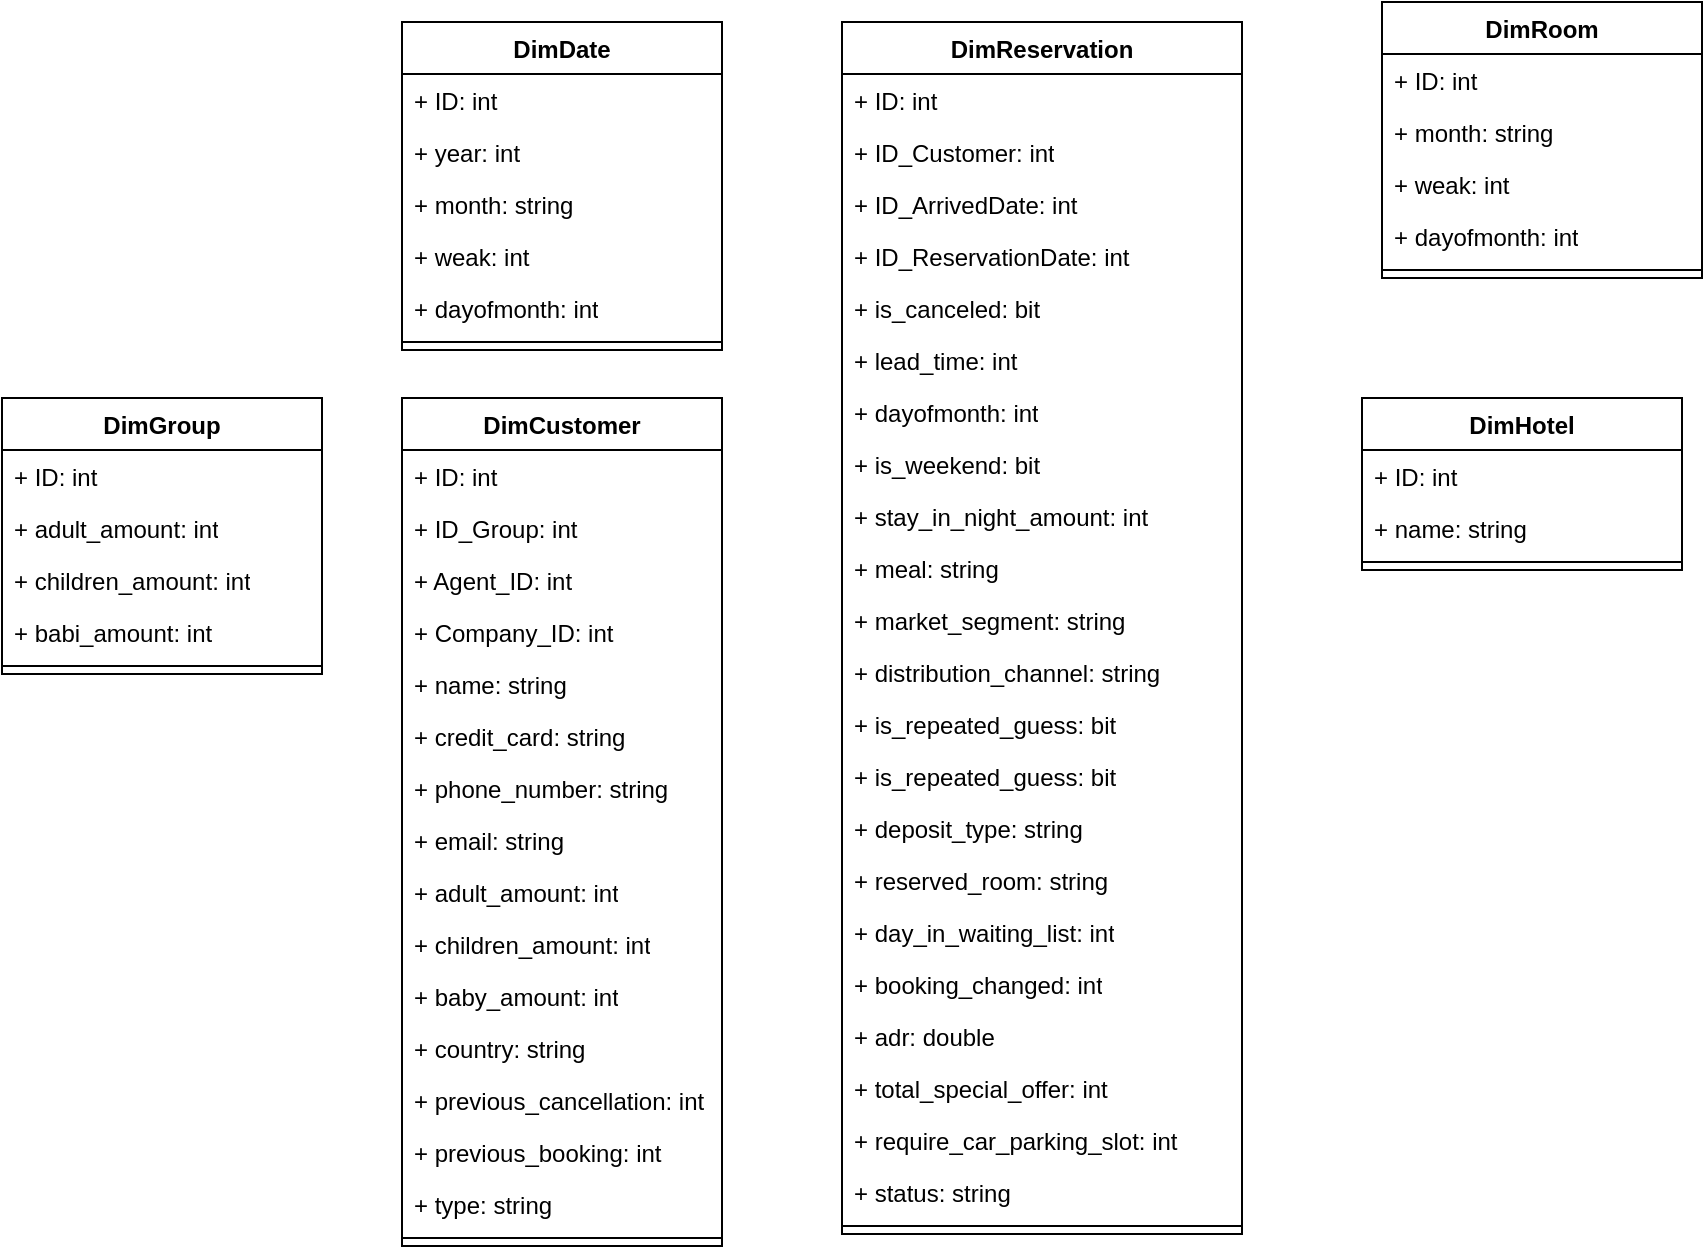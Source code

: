 <mxfile version="27.0.3">
  <diagram name="Trang-1" id="O8VBqgCAW5nWOPNzIpjL">
    <mxGraphModel dx="2108" dy="527" grid="1" gridSize="10" guides="1" tooltips="1" connect="1" arrows="1" fold="1" page="1" pageScale="1" pageWidth="827" pageHeight="1169" math="0" shadow="0">
      <root>
        <mxCell id="0" />
        <mxCell id="1" parent="0" />
        <mxCell id="BqJXCuTpziWiQyvl2HGv-5" value="DimDate" style="swimlane;fontStyle=1;align=center;verticalAlign=top;childLayout=stackLayout;horizontal=1;startSize=26;horizontalStack=0;resizeParent=1;resizeParentMax=0;resizeLast=0;collapsible=1;marginBottom=0;whiteSpace=wrap;html=1;" parent="1" vertex="1">
          <mxGeometry x="130" y="20" width="160" height="164" as="geometry" />
        </mxCell>
        <mxCell id="OP2TxSbNLf1nUNfOyh6I-47" value="+ ID: int" style="text;strokeColor=none;fillColor=none;align=left;verticalAlign=top;spacingLeft=4;spacingRight=4;overflow=hidden;rotatable=0;points=[[0,0.5],[1,0.5]];portConstraint=eastwest;whiteSpace=wrap;html=1;" vertex="1" parent="BqJXCuTpziWiQyvl2HGv-5">
          <mxGeometry y="26" width="160" height="26" as="geometry" />
        </mxCell>
        <mxCell id="BqJXCuTpziWiQyvl2HGv-6" value="+ year: int" style="text;strokeColor=none;fillColor=none;align=left;verticalAlign=top;spacingLeft=4;spacingRight=4;overflow=hidden;rotatable=0;points=[[0,0.5],[1,0.5]];portConstraint=eastwest;whiteSpace=wrap;html=1;" parent="BqJXCuTpziWiQyvl2HGv-5" vertex="1">
          <mxGeometry y="52" width="160" height="26" as="geometry" />
        </mxCell>
        <mxCell id="BqJXCuTpziWiQyvl2HGv-9" value="+ month: string" style="text;strokeColor=none;fillColor=none;align=left;verticalAlign=top;spacingLeft=4;spacingRight=4;overflow=hidden;rotatable=0;points=[[0,0.5],[1,0.5]];portConstraint=eastwest;whiteSpace=wrap;html=1;" parent="BqJXCuTpziWiQyvl2HGv-5" vertex="1">
          <mxGeometry y="78" width="160" height="26" as="geometry" />
        </mxCell>
        <mxCell id="BqJXCuTpziWiQyvl2HGv-11" value="+ weak: int" style="text;strokeColor=none;fillColor=none;align=left;verticalAlign=top;spacingLeft=4;spacingRight=4;overflow=hidden;rotatable=0;points=[[0,0.5],[1,0.5]];portConstraint=eastwest;whiteSpace=wrap;html=1;" parent="BqJXCuTpziWiQyvl2HGv-5" vertex="1">
          <mxGeometry y="104" width="160" height="26" as="geometry" />
        </mxCell>
        <mxCell id="BqJXCuTpziWiQyvl2HGv-10" value="+ dayofmonth: int" style="text;strokeColor=none;fillColor=none;align=left;verticalAlign=top;spacingLeft=4;spacingRight=4;overflow=hidden;rotatable=0;points=[[0,0.5],[1,0.5]];portConstraint=eastwest;whiteSpace=wrap;html=1;" parent="BqJXCuTpziWiQyvl2HGv-5" vertex="1">
          <mxGeometry y="130" width="160" height="26" as="geometry" />
        </mxCell>
        <mxCell id="BqJXCuTpziWiQyvl2HGv-7" value="" style="line;strokeWidth=1;fillColor=none;align=left;verticalAlign=middle;spacingTop=-1;spacingLeft=3;spacingRight=3;rotatable=0;labelPosition=right;points=[];portConstraint=eastwest;strokeColor=inherit;" parent="BqJXCuTpziWiQyvl2HGv-5" vertex="1">
          <mxGeometry y="156" width="160" height="8" as="geometry" />
        </mxCell>
        <mxCell id="OP2TxSbNLf1nUNfOyh6I-7" value="DimReservation" style="swimlane;fontStyle=1;align=center;verticalAlign=top;childLayout=stackLayout;horizontal=1;startSize=26;horizontalStack=0;resizeParent=1;resizeParentMax=0;resizeLast=0;collapsible=1;marginBottom=0;whiteSpace=wrap;html=1;" vertex="1" parent="1">
          <mxGeometry x="350" y="20" width="200" height="606" as="geometry" />
        </mxCell>
        <mxCell id="OP2TxSbNLf1nUNfOyh6I-8" value="+ ID: int" style="text;strokeColor=none;fillColor=none;align=left;verticalAlign=top;spacingLeft=4;spacingRight=4;overflow=hidden;rotatable=0;points=[[0,0.5],[1,0.5]];portConstraint=eastwest;whiteSpace=wrap;html=1;" vertex="1" parent="OP2TxSbNLf1nUNfOyh6I-7">
          <mxGeometry y="26" width="200" height="26" as="geometry" />
        </mxCell>
        <mxCell id="OP2TxSbNLf1nUNfOyh6I-46" value="+ ID_Customer: int" style="text;strokeColor=none;fillColor=none;align=left;verticalAlign=top;spacingLeft=4;spacingRight=4;overflow=hidden;rotatable=0;points=[[0,0.5],[1,0.5]];portConstraint=eastwest;whiteSpace=wrap;html=1;" vertex="1" parent="OP2TxSbNLf1nUNfOyh6I-7">
          <mxGeometry y="52" width="200" height="26" as="geometry" />
        </mxCell>
        <mxCell id="OP2TxSbNLf1nUNfOyh6I-48" value="+ ID_ArrivedDate: int" style="text;strokeColor=none;fillColor=none;align=left;verticalAlign=top;spacingLeft=4;spacingRight=4;overflow=hidden;rotatable=0;points=[[0,0.5],[1,0.5]];portConstraint=eastwest;whiteSpace=wrap;html=1;" vertex="1" parent="OP2TxSbNLf1nUNfOyh6I-7">
          <mxGeometry y="78" width="200" height="26" as="geometry" />
        </mxCell>
        <mxCell id="OP2TxSbNLf1nUNfOyh6I-49" value="+ ID_ReservationDate: int" style="text;strokeColor=none;fillColor=none;align=left;verticalAlign=top;spacingLeft=4;spacingRight=4;overflow=hidden;rotatable=0;points=[[0,0.5],[1,0.5]];portConstraint=eastwest;whiteSpace=wrap;html=1;" vertex="1" parent="OP2TxSbNLf1nUNfOyh6I-7">
          <mxGeometry y="104" width="200" height="26" as="geometry" />
        </mxCell>
        <mxCell id="OP2TxSbNLf1nUNfOyh6I-9" value="+ is_canceled: bit" style="text;strokeColor=none;fillColor=none;align=left;verticalAlign=top;spacingLeft=4;spacingRight=4;overflow=hidden;rotatable=0;points=[[0,0.5],[1,0.5]];portConstraint=eastwest;whiteSpace=wrap;html=1;" vertex="1" parent="OP2TxSbNLf1nUNfOyh6I-7">
          <mxGeometry y="130" width="200" height="26" as="geometry" />
        </mxCell>
        <mxCell id="OP2TxSbNLf1nUNfOyh6I-10" value="+ lead_time: int" style="text;strokeColor=none;fillColor=none;align=left;verticalAlign=top;spacingLeft=4;spacingRight=4;overflow=hidden;rotatable=0;points=[[0,0.5],[1,0.5]];portConstraint=eastwest;whiteSpace=wrap;html=1;" vertex="1" parent="OP2TxSbNLf1nUNfOyh6I-7">
          <mxGeometry y="156" width="200" height="26" as="geometry" />
        </mxCell>
        <mxCell id="OP2TxSbNLf1nUNfOyh6I-11" value="+ dayofmonth: int" style="text;strokeColor=none;fillColor=none;align=left;verticalAlign=top;spacingLeft=4;spacingRight=4;overflow=hidden;rotatable=0;points=[[0,0.5],[1,0.5]];portConstraint=eastwest;whiteSpace=wrap;html=1;" vertex="1" parent="OP2TxSbNLf1nUNfOyh6I-7">
          <mxGeometry y="182" width="200" height="26" as="geometry" />
        </mxCell>
        <mxCell id="OP2TxSbNLf1nUNfOyh6I-2" value="+ is_weekend: bit" style="text;strokeColor=none;fillColor=none;align=left;verticalAlign=top;spacingLeft=4;spacingRight=4;overflow=hidden;rotatable=0;points=[[0,0.5],[1,0.5]];portConstraint=eastwest;whiteSpace=wrap;html=1;" vertex="1" parent="OP2TxSbNLf1nUNfOyh6I-7">
          <mxGeometry y="208" width="200" height="26" as="geometry" />
        </mxCell>
        <mxCell id="OP2TxSbNLf1nUNfOyh6I-37" value="+ stay_in_night_amount: int" style="text;strokeColor=none;fillColor=none;align=left;verticalAlign=top;spacingLeft=4;spacingRight=4;overflow=hidden;rotatable=0;points=[[0,0.5],[1,0.5]];portConstraint=eastwest;whiteSpace=wrap;html=1;" vertex="1" parent="OP2TxSbNLf1nUNfOyh6I-7">
          <mxGeometry y="234" width="200" height="26" as="geometry" />
        </mxCell>
        <mxCell id="OP2TxSbNLf1nUNfOyh6I-38" value="+ meal: string" style="text;strokeColor=none;fillColor=none;align=left;verticalAlign=top;spacingLeft=4;spacingRight=4;overflow=hidden;rotatable=0;points=[[0,0.5],[1,0.5]];portConstraint=eastwest;whiteSpace=wrap;html=1;" vertex="1" parent="OP2TxSbNLf1nUNfOyh6I-7">
          <mxGeometry y="260" width="200" height="26" as="geometry" />
        </mxCell>
        <mxCell id="OP2TxSbNLf1nUNfOyh6I-40" value="+ market_segment: string" style="text;strokeColor=none;fillColor=none;align=left;verticalAlign=top;spacingLeft=4;spacingRight=4;overflow=hidden;rotatable=0;points=[[0,0.5],[1,0.5]];portConstraint=eastwest;whiteSpace=wrap;html=1;" vertex="1" parent="OP2TxSbNLf1nUNfOyh6I-7">
          <mxGeometry y="286" width="200" height="26" as="geometry" />
        </mxCell>
        <mxCell id="OP2TxSbNLf1nUNfOyh6I-41" value="+ distribution_channel: string" style="text;strokeColor=none;fillColor=none;align=left;verticalAlign=top;spacingLeft=4;spacingRight=4;overflow=hidden;rotatable=0;points=[[0,0.5],[1,0.5]];portConstraint=eastwest;whiteSpace=wrap;html=1;" vertex="1" parent="OP2TxSbNLf1nUNfOyh6I-7">
          <mxGeometry y="312" width="200" height="26" as="geometry" />
        </mxCell>
        <mxCell id="OP2TxSbNLf1nUNfOyh6I-42" value="+ is_repeated_guess: bit" style="text;strokeColor=none;fillColor=none;align=left;verticalAlign=top;spacingLeft=4;spacingRight=4;overflow=hidden;rotatable=0;points=[[0,0.5],[1,0.5]];portConstraint=eastwest;whiteSpace=wrap;html=1;" vertex="1" parent="OP2TxSbNLf1nUNfOyh6I-7">
          <mxGeometry y="338" width="200" height="26" as="geometry" />
        </mxCell>
        <mxCell id="OP2TxSbNLf1nUNfOyh6I-51" value="+ is_repeated_guess: bit" style="text;strokeColor=none;fillColor=none;align=left;verticalAlign=top;spacingLeft=4;spacingRight=4;overflow=hidden;rotatable=0;points=[[0,0.5],[1,0.5]];portConstraint=eastwest;whiteSpace=wrap;html=1;" vertex="1" parent="OP2TxSbNLf1nUNfOyh6I-7">
          <mxGeometry y="364" width="200" height="26" as="geometry" />
        </mxCell>
        <mxCell id="OP2TxSbNLf1nUNfOyh6I-52" value="+ deposit_type: string" style="text;strokeColor=none;fillColor=none;align=left;verticalAlign=top;spacingLeft=4;spacingRight=4;overflow=hidden;rotatable=0;points=[[0,0.5],[1,0.5]];portConstraint=eastwest;whiteSpace=wrap;html=1;" vertex="1" parent="OP2TxSbNLf1nUNfOyh6I-7">
          <mxGeometry y="390" width="200" height="26" as="geometry" />
        </mxCell>
        <mxCell id="OP2TxSbNLf1nUNfOyh6I-50" value="+ reserved_room: string" style="text;strokeColor=none;fillColor=none;align=left;verticalAlign=top;spacingLeft=4;spacingRight=4;overflow=hidden;rotatable=0;points=[[0,0.5],[1,0.5]];portConstraint=eastwest;whiteSpace=wrap;html=1;" vertex="1" parent="OP2TxSbNLf1nUNfOyh6I-7">
          <mxGeometry y="416" width="200" height="26" as="geometry" />
        </mxCell>
        <mxCell id="OP2TxSbNLf1nUNfOyh6I-55" value="+ day_in_waiting_list: int" style="text;strokeColor=none;fillColor=none;align=left;verticalAlign=top;spacingLeft=4;spacingRight=4;overflow=hidden;rotatable=0;points=[[0,0.5],[1,0.5]];portConstraint=eastwest;whiteSpace=wrap;html=1;" vertex="1" parent="OP2TxSbNLf1nUNfOyh6I-7">
          <mxGeometry y="442" width="200" height="26" as="geometry" />
        </mxCell>
        <mxCell id="OP2TxSbNLf1nUNfOyh6I-56" value="+ booking_changed: int" style="text;strokeColor=none;fillColor=none;align=left;verticalAlign=top;spacingLeft=4;spacingRight=4;overflow=hidden;rotatable=0;points=[[0,0.5],[1,0.5]];portConstraint=eastwest;whiteSpace=wrap;html=1;" vertex="1" parent="OP2TxSbNLf1nUNfOyh6I-7">
          <mxGeometry y="468" width="200" height="26" as="geometry" />
        </mxCell>
        <mxCell id="OP2TxSbNLf1nUNfOyh6I-57" value="+ adr: double" style="text;strokeColor=none;fillColor=none;align=left;verticalAlign=top;spacingLeft=4;spacingRight=4;overflow=hidden;rotatable=0;points=[[0,0.5],[1,0.5]];portConstraint=eastwest;whiteSpace=wrap;html=1;" vertex="1" parent="OP2TxSbNLf1nUNfOyh6I-7">
          <mxGeometry y="494" width="200" height="26" as="geometry" />
        </mxCell>
        <mxCell id="OP2TxSbNLf1nUNfOyh6I-59" value="+ total_special_offer: int" style="text;strokeColor=none;fillColor=none;align=left;verticalAlign=top;spacingLeft=4;spacingRight=4;overflow=hidden;rotatable=0;points=[[0,0.5],[1,0.5]];portConstraint=eastwest;whiteSpace=wrap;html=1;" vertex="1" parent="OP2TxSbNLf1nUNfOyh6I-7">
          <mxGeometry y="520" width="200" height="26" as="geometry" />
        </mxCell>
        <mxCell id="OP2TxSbNLf1nUNfOyh6I-58" value="+ require_car_parking_slot: int" style="text;strokeColor=none;fillColor=none;align=left;verticalAlign=top;spacingLeft=4;spacingRight=4;overflow=hidden;rotatable=0;points=[[0,0.5],[1,0.5]];portConstraint=eastwest;whiteSpace=wrap;html=1;" vertex="1" parent="OP2TxSbNLf1nUNfOyh6I-7">
          <mxGeometry y="546" width="200" height="26" as="geometry" />
        </mxCell>
        <mxCell id="OP2TxSbNLf1nUNfOyh6I-60" value="+ status: string" style="text;strokeColor=none;fillColor=none;align=left;verticalAlign=top;spacingLeft=4;spacingRight=4;overflow=hidden;rotatable=0;points=[[0,0.5],[1,0.5]];portConstraint=eastwest;whiteSpace=wrap;html=1;" vertex="1" parent="OP2TxSbNLf1nUNfOyh6I-7">
          <mxGeometry y="572" width="200" height="26" as="geometry" />
        </mxCell>
        <mxCell id="OP2TxSbNLf1nUNfOyh6I-12" value="" style="line;strokeWidth=1;fillColor=none;align=left;verticalAlign=middle;spacingTop=-1;spacingLeft=3;spacingRight=3;rotatable=0;labelPosition=right;points=[];portConstraint=eastwest;strokeColor=inherit;" vertex="1" parent="OP2TxSbNLf1nUNfOyh6I-7">
          <mxGeometry y="598" width="200" height="8" as="geometry" />
        </mxCell>
        <mxCell id="OP2TxSbNLf1nUNfOyh6I-19" value="DimHotel" style="swimlane;fontStyle=1;align=center;verticalAlign=top;childLayout=stackLayout;horizontal=1;startSize=26;horizontalStack=0;resizeParent=1;resizeParentMax=0;resizeLast=0;collapsible=1;marginBottom=0;whiteSpace=wrap;html=1;" vertex="1" parent="1">
          <mxGeometry x="610" y="208" width="160" height="86" as="geometry" />
        </mxCell>
        <mxCell id="OP2TxSbNLf1nUNfOyh6I-20" value="+ ID: int" style="text;strokeColor=none;fillColor=none;align=left;verticalAlign=top;spacingLeft=4;spacingRight=4;overflow=hidden;rotatable=0;points=[[0,0.5],[1,0.5]];portConstraint=eastwest;whiteSpace=wrap;html=1;" vertex="1" parent="OP2TxSbNLf1nUNfOyh6I-19">
          <mxGeometry y="26" width="160" height="26" as="geometry" />
        </mxCell>
        <mxCell id="OP2TxSbNLf1nUNfOyh6I-21" value="+ name: string" style="text;strokeColor=none;fillColor=none;align=left;verticalAlign=top;spacingLeft=4;spacingRight=4;overflow=hidden;rotatable=0;points=[[0,0.5],[1,0.5]];portConstraint=eastwest;whiteSpace=wrap;html=1;" vertex="1" parent="OP2TxSbNLf1nUNfOyh6I-19">
          <mxGeometry y="52" width="160" height="26" as="geometry" />
        </mxCell>
        <mxCell id="OP2TxSbNLf1nUNfOyh6I-24" value="" style="line;strokeWidth=1;fillColor=none;align=left;verticalAlign=middle;spacingTop=-1;spacingLeft=3;spacingRight=3;rotatable=0;labelPosition=right;points=[];portConstraint=eastwest;strokeColor=inherit;" vertex="1" parent="OP2TxSbNLf1nUNfOyh6I-19">
          <mxGeometry y="78" width="160" height="8" as="geometry" />
        </mxCell>
        <mxCell id="OP2TxSbNLf1nUNfOyh6I-25" value="DimCustomer" style="swimlane;fontStyle=1;align=center;verticalAlign=top;childLayout=stackLayout;horizontal=1;startSize=26;horizontalStack=0;resizeParent=1;resizeParentMax=0;resizeLast=0;collapsible=1;marginBottom=0;whiteSpace=wrap;html=1;" vertex="1" parent="1">
          <mxGeometry x="130" y="208" width="160" height="424" as="geometry" />
        </mxCell>
        <mxCell id="OP2TxSbNLf1nUNfOyh6I-26" value="+ ID: int" style="text;strokeColor=none;fillColor=none;align=left;verticalAlign=top;spacingLeft=4;spacingRight=4;overflow=hidden;rotatable=0;points=[[0,0.5],[1,0.5]];portConstraint=eastwest;whiteSpace=wrap;html=1;" vertex="1" parent="OP2TxSbNLf1nUNfOyh6I-25">
          <mxGeometry y="26" width="160" height="26" as="geometry" />
        </mxCell>
        <mxCell id="OP2TxSbNLf1nUNfOyh6I-82" value="+ ID_Group: int" style="text;strokeColor=none;fillColor=none;align=left;verticalAlign=top;spacingLeft=4;spacingRight=4;overflow=hidden;rotatable=0;points=[[0,0.5],[1,0.5]];portConstraint=eastwest;whiteSpace=wrap;html=1;" vertex="1" parent="OP2TxSbNLf1nUNfOyh6I-25">
          <mxGeometry y="52" width="160" height="26" as="geometry" />
        </mxCell>
        <mxCell id="OP2TxSbNLf1nUNfOyh6I-53" value="+ Agent_ID: int" style="text;strokeColor=none;fillColor=none;align=left;verticalAlign=top;spacingLeft=4;spacingRight=4;overflow=hidden;rotatable=0;points=[[0,0.5],[1,0.5]];portConstraint=eastwest;whiteSpace=wrap;html=1;" vertex="1" parent="OP2TxSbNLf1nUNfOyh6I-25">
          <mxGeometry y="78" width="160" height="26" as="geometry" />
        </mxCell>
        <mxCell id="OP2TxSbNLf1nUNfOyh6I-54" value="+ Company_ID: int" style="text;strokeColor=none;fillColor=none;align=left;verticalAlign=top;spacingLeft=4;spacingRight=4;overflow=hidden;rotatable=0;points=[[0,0.5],[1,0.5]];portConstraint=eastwest;whiteSpace=wrap;html=1;" vertex="1" parent="OP2TxSbNLf1nUNfOyh6I-25">
          <mxGeometry y="104" width="160" height="26" as="geometry" />
        </mxCell>
        <mxCell id="OP2TxSbNLf1nUNfOyh6I-62" value="+ name: string" style="text;strokeColor=none;fillColor=none;align=left;verticalAlign=top;spacingLeft=4;spacingRight=4;overflow=hidden;rotatable=0;points=[[0,0.5],[1,0.5]];portConstraint=eastwest;whiteSpace=wrap;html=1;" vertex="1" parent="OP2TxSbNLf1nUNfOyh6I-25">
          <mxGeometry y="130" width="160" height="26" as="geometry" />
        </mxCell>
        <mxCell id="OP2TxSbNLf1nUNfOyh6I-65" value="+ credit_card: string" style="text;strokeColor=none;fillColor=none;align=left;verticalAlign=top;spacingLeft=4;spacingRight=4;overflow=hidden;rotatable=0;points=[[0,0.5],[1,0.5]];portConstraint=eastwest;whiteSpace=wrap;html=1;" vertex="1" parent="OP2TxSbNLf1nUNfOyh6I-25">
          <mxGeometry y="156" width="160" height="26" as="geometry" />
        </mxCell>
        <mxCell id="OP2TxSbNLf1nUNfOyh6I-64" value="+ phone_number: string" style="text;strokeColor=none;fillColor=none;align=left;verticalAlign=top;spacingLeft=4;spacingRight=4;overflow=hidden;rotatable=0;points=[[0,0.5],[1,0.5]];portConstraint=eastwest;whiteSpace=wrap;html=1;" vertex="1" parent="OP2TxSbNLf1nUNfOyh6I-25">
          <mxGeometry y="182" width="160" height="26" as="geometry" />
        </mxCell>
        <mxCell id="OP2TxSbNLf1nUNfOyh6I-63" value="+ email: string" style="text;strokeColor=none;fillColor=none;align=left;verticalAlign=top;spacingLeft=4;spacingRight=4;overflow=hidden;rotatable=0;points=[[0,0.5],[1,0.5]];portConstraint=eastwest;whiteSpace=wrap;html=1;" vertex="1" parent="OP2TxSbNLf1nUNfOyh6I-25">
          <mxGeometry y="208" width="160" height="26" as="geometry" />
        </mxCell>
        <mxCell id="OP2TxSbNLf1nUNfOyh6I-27" value="+ adult_amount: int" style="text;strokeColor=none;fillColor=none;align=left;verticalAlign=top;spacingLeft=4;spacingRight=4;overflow=hidden;rotatable=0;points=[[0,0.5],[1,0.5]];portConstraint=eastwest;whiteSpace=wrap;html=1;" vertex="1" parent="OP2TxSbNLf1nUNfOyh6I-25">
          <mxGeometry y="234" width="160" height="26" as="geometry" />
        </mxCell>
        <mxCell id="OP2TxSbNLf1nUNfOyh6I-28" value="+ children_amount: int" style="text;strokeColor=none;fillColor=none;align=left;verticalAlign=top;spacingLeft=4;spacingRight=4;overflow=hidden;rotatable=0;points=[[0,0.5],[1,0.5]];portConstraint=eastwest;whiteSpace=wrap;html=1;" vertex="1" parent="OP2TxSbNLf1nUNfOyh6I-25">
          <mxGeometry y="260" width="160" height="26" as="geometry" />
        </mxCell>
        <mxCell id="OP2TxSbNLf1nUNfOyh6I-29" value="+ baby_amount: int" style="text;strokeColor=none;fillColor=none;align=left;verticalAlign=top;spacingLeft=4;spacingRight=4;overflow=hidden;rotatable=0;points=[[0,0.5],[1,0.5]];portConstraint=eastwest;whiteSpace=wrap;html=1;" vertex="1" parent="OP2TxSbNLf1nUNfOyh6I-25">
          <mxGeometry y="286" width="160" height="26" as="geometry" />
        </mxCell>
        <mxCell id="OP2TxSbNLf1nUNfOyh6I-39" value="+ country: string" style="text;strokeColor=none;fillColor=none;align=left;verticalAlign=top;spacingLeft=4;spacingRight=4;overflow=hidden;rotatable=0;points=[[0,0.5],[1,0.5]];portConstraint=eastwest;whiteSpace=wrap;html=1;" vertex="1" parent="OP2TxSbNLf1nUNfOyh6I-25">
          <mxGeometry y="312" width="160" height="26" as="geometry" />
        </mxCell>
        <mxCell id="OP2TxSbNLf1nUNfOyh6I-43" value="+ previous_cancellation: int" style="text;strokeColor=none;fillColor=none;align=left;verticalAlign=top;spacingLeft=4;spacingRight=4;overflow=hidden;rotatable=0;points=[[0,0.5],[1,0.5]];portConstraint=eastwest;whiteSpace=wrap;html=1;" vertex="1" parent="OP2TxSbNLf1nUNfOyh6I-25">
          <mxGeometry y="338" width="160" height="26" as="geometry" />
        </mxCell>
        <mxCell id="OP2TxSbNLf1nUNfOyh6I-44" value="+ previous_booking: int" style="text;strokeColor=none;fillColor=none;align=left;verticalAlign=top;spacingLeft=4;spacingRight=4;overflow=hidden;rotatable=0;points=[[0,0.5],[1,0.5]];portConstraint=eastwest;whiteSpace=wrap;html=1;" vertex="1" parent="OP2TxSbNLf1nUNfOyh6I-25">
          <mxGeometry y="364" width="160" height="26" as="geometry" />
        </mxCell>
        <mxCell id="OP2TxSbNLf1nUNfOyh6I-45" value="+ type: string" style="text;strokeColor=none;fillColor=none;align=left;verticalAlign=top;spacingLeft=4;spacingRight=4;overflow=hidden;rotatable=0;points=[[0,0.5],[1,0.5]];portConstraint=eastwest;whiteSpace=wrap;html=1;" vertex="1" parent="OP2TxSbNLf1nUNfOyh6I-25">
          <mxGeometry y="390" width="160" height="26" as="geometry" />
        </mxCell>
        <mxCell id="OP2TxSbNLf1nUNfOyh6I-30" value="" style="line;strokeWidth=1;fillColor=none;align=left;verticalAlign=middle;spacingTop=-1;spacingLeft=3;spacingRight=3;rotatable=0;labelPosition=right;points=[];portConstraint=eastwest;strokeColor=inherit;" vertex="1" parent="OP2TxSbNLf1nUNfOyh6I-25">
          <mxGeometry y="416" width="160" height="8" as="geometry" />
        </mxCell>
        <mxCell id="OP2TxSbNLf1nUNfOyh6I-31" value="DimRoom" style="swimlane;fontStyle=1;align=center;verticalAlign=top;childLayout=stackLayout;horizontal=1;startSize=26;horizontalStack=0;resizeParent=1;resizeParentMax=0;resizeLast=0;collapsible=1;marginBottom=0;whiteSpace=wrap;html=1;" vertex="1" parent="1">
          <mxGeometry x="620" y="10" width="160" height="138" as="geometry" />
        </mxCell>
        <mxCell id="OP2TxSbNLf1nUNfOyh6I-32" value="+ ID: int" style="text;strokeColor=none;fillColor=none;align=left;verticalAlign=top;spacingLeft=4;spacingRight=4;overflow=hidden;rotatable=0;points=[[0,0.5],[1,0.5]];portConstraint=eastwest;whiteSpace=wrap;html=1;" vertex="1" parent="OP2TxSbNLf1nUNfOyh6I-31">
          <mxGeometry y="26" width="160" height="26" as="geometry" />
        </mxCell>
        <mxCell id="OP2TxSbNLf1nUNfOyh6I-33" value="+ month: string" style="text;strokeColor=none;fillColor=none;align=left;verticalAlign=top;spacingLeft=4;spacingRight=4;overflow=hidden;rotatable=0;points=[[0,0.5],[1,0.5]];portConstraint=eastwest;whiteSpace=wrap;html=1;" vertex="1" parent="OP2TxSbNLf1nUNfOyh6I-31">
          <mxGeometry y="52" width="160" height="26" as="geometry" />
        </mxCell>
        <mxCell id="OP2TxSbNLf1nUNfOyh6I-34" value="+ weak: int" style="text;strokeColor=none;fillColor=none;align=left;verticalAlign=top;spacingLeft=4;spacingRight=4;overflow=hidden;rotatable=0;points=[[0,0.5],[1,0.5]];portConstraint=eastwest;whiteSpace=wrap;html=1;" vertex="1" parent="OP2TxSbNLf1nUNfOyh6I-31">
          <mxGeometry y="78" width="160" height="26" as="geometry" />
        </mxCell>
        <mxCell id="OP2TxSbNLf1nUNfOyh6I-35" value="+ dayofmonth: int" style="text;strokeColor=none;fillColor=none;align=left;verticalAlign=top;spacingLeft=4;spacingRight=4;overflow=hidden;rotatable=0;points=[[0,0.5],[1,0.5]];portConstraint=eastwest;whiteSpace=wrap;html=1;" vertex="1" parent="OP2TxSbNLf1nUNfOyh6I-31">
          <mxGeometry y="104" width="160" height="26" as="geometry" />
        </mxCell>
        <mxCell id="OP2TxSbNLf1nUNfOyh6I-36" value="" style="line;strokeWidth=1;fillColor=none;align=left;verticalAlign=middle;spacingTop=-1;spacingLeft=3;spacingRight=3;rotatable=0;labelPosition=right;points=[];portConstraint=eastwest;strokeColor=inherit;" vertex="1" parent="OP2TxSbNLf1nUNfOyh6I-31">
          <mxGeometry y="130" width="160" height="8" as="geometry" />
        </mxCell>
        <mxCell id="OP2TxSbNLf1nUNfOyh6I-66" value="DimGroup" style="swimlane;fontStyle=1;align=center;verticalAlign=top;childLayout=stackLayout;horizontal=1;startSize=26;horizontalStack=0;resizeParent=1;resizeParentMax=0;resizeLast=0;collapsible=1;marginBottom=0;whiteSpace=wrap;html=1;" vertex="1" parent="1">
          <mxGeometry x="-70" y="208" width="160" height="138" as="geometry" />
        </mxCell>
        <mxCell id="OP2TxSbNLf1nUNfOyh6I-67" value="+ ID: int" style="text;strokeColor=none;fillColor=none;align=left;verticalAlign=top;spacingLeft=4;spacingRight=4;overflow=hidden;rotatable=0;points=[[0,0.5],[1,0.5]];portConstraint=eastwest;whiteSpace=wrap;html=1;" vertex="1" parent="OP2TxSbNLf1nUNfOyh6I-66">
          <mxGeometry y="26" width="160" height="26" as="geometry" />
        </mxCell>
        <mxCell id="OP2TxSbNLf1nUNfOyh6I-68" value="+ adult_amount: int" style="text;strokeColor=none;fillColor=none;align=left;verticalAlign=top;spacingLeft=4;spacingRight=4;overflow=hidden;rotatable=0;points=[[0,0.5],[1,0.5]];portConstraint=eastwest;whiteSpace=wrap;html=1;" vertex="1" parent="OP2TxSbNLf1nUNfOyh6I-66">
          <mxGeometry y="52" width="160" height="26" as="geometry" />
        </mxCell>
        <mxCell id="OP2TxSbNLf1nUNfOyh6I-69" value="+ children_amount: int" style="text;strokeColor=none;fillColor=none;align=left;verticalAlign=top;spacingLeft=4;spacingRight=4;overflow=hidden;rotatable=0;points=[[0,0.5],[1,0.5]];portConstraint=eastwest;whiteSpace=wrap;html=1;" vertex="1" parent="OP2TxSbNLf1nUNfOyh6I-66">
          <mxGeometry y="78" width="160" height="26" as="geometry" />
        </mxCell>
        <mxCell id="OP2TxSbNLf1nUNfOyh6I-70" value="+ babi_amount: int" style="text;strokeColor=none;fillColor=none;align=left;verticalAlign=top;spacingLeft=4;spacingRight=4;overflow=hidden;rotatable=0;points=[[0,0.5],[1,0.5]];portConstraint=eastwest;whiteSpace=wrap;html=1;" vertex="1" parent="OP2TxSbNLf1nUNfOyh6I-66">
          <mxGeometry y="104" width="160" height="26" as="geometry" />
        </mxCell>
        <mxCell id="OP2TxSbNLf1nUNfOyh6I-81" value="" style="line;strokeWidth=1;fillColor=none;align=left;verticalAlign=middle;spacingTop=-1;spacingLeft=3;spacingRight=3;rotatable=0;labelPosition=right;points=[];portConstraint=eastwest;strokeColor=inherit;" vertex="1" parent="OP2TxSbNLf1nUNfOyh6I-66">
          <mxGeometry y="130" width="160" height="8" as="geometry" />
        </mxCell>
      </root>
    </mxGraphModel>
  </diagram>
</mxfile>
